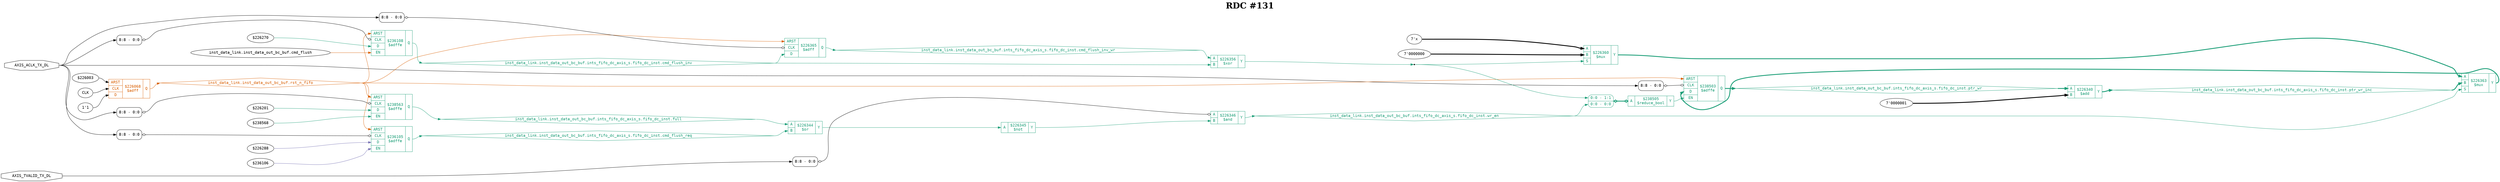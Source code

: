 digraph "spacefibre_light_top" {
label=<<b>RDC #131</b>>;
labelloc="t"
fontsize="30"
node ["fontname"="Courier"]
edge ["fontname"="Courier"]
rankdir="LR";
remincross=true;
n7 [ shape=octagon, label="AXIS_ACLK_TX_DL", color="black", fontcolor="black", href="/src/ip_spacefibre_light_top/spacefibre_light_top.vhd#58" ];
n8 [ shape=octagon, label="AXIS_TVALID_TX_DL", color="black", fontcolor="black", href="/src/ip_spacefibre_light_top/spacefibre_light_top.vhd#63" ];
n9 [ shape=diamond, label="inst_data_link.inst_data_out_bc_buf.ints_fifo_dc_axis_s.fifo_dc_inst.cmd_flush_inv", colorscheme="dark28", color="1", fontcolor="1", href="/src/ip/fifo_dc/fifo_dc.vhd#112" ];
n10 [ shape=diamond, label="inst_data_link.inst_data_out_bc_buf.ints_fifo_dc_axis_s.fifo_dc_inst.cmd_flush_inv_wr", colorscheme="dark28", color="1", fontcolor="1", href="/src/ip/fifo_dc/fifo_dc.vhd#113" ];
n11 [ shape=diamond, label="inst_data_link.inst_data_out_bc_buf.ints_fifo_dc_axis_s.fifo_dc_inst.cmd_flush_req", colorscheme="dark28", color="1", fontcolor="1", href="/src/ip/fifo_dc/fifo_dc.vhd#111" ];
n12 [ shape=diamond, label="inst_data_link.inst_data_out_bc_buf.ints_fifo_dc_axis_s.fifo_dc_inst.full", colorscheme="dark28", color="1", fontcolor="1", href="/src/ip/fifo_dc/fifo_dc.vhd#127" ];
n13 [ shape=diamond, label="inst_data_link.inst_data_out_bc_buf.ints_fifo_dc_axis_s.fifo_dc_inst.ptr_wr", colorscheme="dark28", color="1", fontcolor="1", href="/src/ip/fifo_dc/fifo_dc.vhd#94" ];
n14 [ shape=diamond, label="inst_data_link.inst_data_out_bc_buf.ints_fifo_dc_axis_s.fifo_dc_inst.ptr_wr_inc", colorscheme="dark28", color="1", fontcolor="1", href="/src/ip/fifo_dc/fifo_dc.vhd#95" ];
n15 [ shape=diamond, label="inst_data_link.inst_data_out_bc_buf.ints_fifo_dc_axis_s.fifo_dc_inst.wr_en", colorscheme="dark28", color="1", fontcolor="1", href="/src/ip/fifo_dc/fifo_dc.vhd#123" ];
n16 [ shape=diamond, label="inst_data_link.inst_data_out_bc_buf.rst_n_fifo", colorscheme="dark28", color="2", fontcolor="2", href="/src/module_data_link/data_out_bc_buf.vhd#118" ];
{ rank="source"; n7; n8;}
{ rank="sink";}
v1 [ label="$226288" ];
v2 [ label="$236106" ];
c22 [ shape=record, label="{{<p17> ARST|<p18> CLK|<p19> D|<p20> EN}|$236105\n$adffe|{<p21> Q}}", colorscheme="dark28", color="1", fontcolor="1" , href="/src/ip/fifo_dc/fifo_dc.vhd#440"  ];
x0 [ shape=record, style=rounded, label="<s0> 8:8 - 0:0 ", color="black", fontcolor="black" ];
x0:e -> c22:p18:w [arrowhead=odiamond, arrowtail=odiamond, dir=both, color="black", fontcolor="black", label=""];
v4 [ label="$226270" ];
v5 [ label="inst_data_link.inst_data_out_bc_buf.cmd_flush" ];
c23 [ shape=record, label="{{<p17> ARST|<p18> CLK|<p19> D|<p20> EN}|$236108\n$adffe|{<p21> Q}}", colorscheme="dark28", color="1", fontcolor="1" , href="/src/ip/fifo_dc/fifo_dc.vhd#440"  ];
x3 [ shape=record, style=rounded, label="<s0> 8:8 - 0:0 ", color="black", fontcolor="black" ];
x3:e -> c23:p18:w [arrowhead=odiamond, arrowtail=odiamond, dir=both, color="black", fontcolor="black", label=""];
c24 [ shape=record, label="{{<p17> ARST|<p18> CLK|<p19> D|<p20> EN}|$238503\n$adffe|{<p21> Q}}", colorscheme="dark28", color="1", fontcolor="1" , href="/src/ip/fifo_dc/fifo_dc.vhd#199"  ];
x6 [ shape=record, style=rounded, label="<s0> 8:8 - 0:0 ", color="black", fontcolor="black" ];
x6:e -> c24:p18:w [arrowhead=odiamond, arrowtail=odiamond, dir=both, color="black", fontcolor="black", label=""];
v8 [ label="$226201" ];
v9 [ label="$238568" ];
c25 [ shape=record, label="{{<p17> ARST|<p18> CLK|<p19> D|<p20> EN}|$238563\n$adffe|{<p21> Q}}", colorscheme="dark28", color="1", fontcolor="1" , href="/src/ip/fifo_dc/fifo_dc.vhd#256"  ];
x7 [ shape=record, style=rounded, label="<s0> 8:8 - 0:0 ", color="black", fontcolor="black" ];
x7:e -> c25:p18:w [arrowhead=odiamond, arrowtail=odiamond, dir=both, color="black", fontcolor="black", label=""];
c28 [ shape=record, label="{{<p26> A}|$238505\n$reduce_bool|{<p27> Y}}", colorscheme="dark28", color="1", fontcolor="1" ];
x10 [ shape=record, style=rounded, label="<s1> 0:0 - 1:1 |<s0> 0:0 - 0:0 ", colorscheme="dark28", color="1", fontcolor="1" ];
x10:e -> c28:p26:w [arrowhead=odiamond, arrowtail=odiamond, dir=both, colorscheme="dark28", color="1", fontcolor="1", style="setlinewidth(3)", label=""];
v11 [ label="$226003" ];
v12 [ label="CLK" ];
v13 [ label="1'1" ];
c29 [ shape=record, label="{{<p17> ARST|<p18> CLK|<p19> D}|$226068\n$adff|{<p21> Q}}", colorscheme="dark28", color="2", fontcolor="2" , href="/src/module_data_link/data_out_bc_buf.vhd#172"  ];
v14 [ label="7'0000001" ];
c31 [ shape=record, label="{{<p26> A|<p30> B}|$226340\n$add|{<p27> Y}}", colorscheme="dark28", color="1", fontcolor="1" , href="/src/ip/fifo_dc/fifo_dc.vhd#170"  ];
c32 [ shape=record, label="{{<p17> ARST|<p18> CLK|<p19> D}|$226365\n$adff|{<p21> Q}}", colorscheme="dark28", color="1", fontcolor="1" , href="/src/ip/fifo_dc/fifo_dc.vhd#199"  ];
x15 [ shape=record, style=rounded, label="<s0> 8:8 - 0:0 ", color="black", fontcolor="black" ];
x15:e -> c32:p18:w [arrowhead=odiamond, arrowtail=odiamond, dir=both, color="black", fontcolor="black", label=""];
c33 [ shape=record, label="{{<p26> A|<p30> B}|$226344\n$or|{<p27> Y}}", colorscheme="dark28", color="1", fontcolor="1" , href="/src/ip/fifo_dc/fifo_dc.vhd#173"  ];
c34 [ shape=record, label="{{<p26> A}|$226345\n$not|{<p27> Y}}", colorscheme="dark28", color="1", fontcolor="1" , href="/src/ip/fifo_dc/fifo_dc.vhd#173"  ];
c35 [ shape=record, label="{{<p26> A|<p30> B}|$226346\n$and|{<p27> Y}}", colorscheme="dark28", color="1", fontcolor="1" , href="/src/ip/fifo_dc/fifo_dc.vhd#173"  ];
x16 [ shape=record, style=rounded, label="<s0> 8:8 - 0:0 ", color="black", fontcolor="black" ];
x16:e -> c35:p26:w [arrowhead=odiamond, arrowtail=odiamond, dir=both, color="black", fontcolor="black", label=""];
c36 [ shape=record, label="{{<p26> A|<p30> B}|$226356\n$xor|{<p27> Y}}", colorscheme="dark28", color="1", fontcolor="1" , href="/src/ip/fifo_dc/fifo_dc.vhd#205"  ];
v17 [ label="7'x" ];
v18 [ label="7'0000000" ];
c38 [ shape=record, label="{{<p26> A|<p30> B|<p37> S}|$226360\n$mux|{<p27> Y}}", colorscheme="dark28", color="1", fontcolor="1" , href="/src/ip/fifo_dc/fifo_dc.vhd#205"  ];
c39 [ shape=record, label="{{<p26> A|<p30> B|<p37> S}|$226363\n$mux|{<p27> Y}}", colorscheme="dark28", color="1", fontcolor="1" , href="/src/ip/fifo_dc/fifo_dc.vhd#209"  ];
c28:p27:e -> c24:p20:w [colorscheme="dark28", color="1", fontcolor="1", label=""];
c32:p21:e -> n10:w [colorscheme="dark28", color="1", fontcolor="1", label=""];
n10:e -> c36:p26:w [colorscheme="dark28", color="1", fontcolor="1", label=""];
c22:p21:e -> n11:w [colorscheme="dark28", color="1", fontcolor="1", label=""];
n11:e -> c33:p30:w [colorscheme="dark28", color="1", fontcolor="1", label=""];
c25:p21:e -> n12:w [colorscheme="dark28", color="1", fontcolor="1", label=""];
n12:e -> c33:p26:w [colorscheme="dark28", color="1", fontcolor="1", label=""];
c24:p21:e -> n13:w [colorscheme="dark28", color="1", fontcolor="1", style="setlinewidth(3)", label=""];
n13:e -> c31:p26:w [colorscheme="dark28", color="1", fontcolor="1", style="setlinewidth(3)", label=""];
c31:p27:e -> n14:w [colorscheme="dark28", color="1", fontcolor="1", style="setlinewidth(3)", label=""];
n14:e -> c39:p30:w [colorscheme="dark28", color="1", fontcolor="1", style="setlinewidth(3)", label=""];
c35:p27:e -> n15:w [colorscheme="dark28", color="1", fontcolor="1", label=""];
n15:e -> c39:p37:w [colorscheme="dark28", color="1", fontcolor="1", label=""];
n15:e -> x10:s0:w [colorscheme="dark28", color="1", fontcolor="1", label=""];
c29:p21:e -> n16:w [colorscheme="dark28", color="2", fontcolor="2", label=""];
n16:e -> c22:p17:w [colorscheme="dark28", color="2", fontcolor="2", label=""];
n16:e -> c23:p17:w [colorscheme="dark28", color="2", fontcolor="2", label=""];
n16:e -> c24:p17:w [colorscheme="dark28", color="2", fontcolor="2", label=""];
n16:e -> c25:p17:w [colorscheme="dark28", color="2", fontcolor="2", label=""];
n16:e -> c32:p17:w [colorscheme="dark28", color="2", fontcolor="2", label=""];
n2 [ shape=point ];
c36:p27:e -> n2:w [colorscheme="dark28", color="1", fontcolor="1", label=""];
n2:e -> c38:p37:w [colorscheme="dark28", color="1", fontcolor="1", label=""];
n2:e -> x10:s1:w [colorscheme="dark28", color="1", fontcolor="1", label=""];
c38:p27:e -> c39:p26:w [colorscheme="dark28", color="1", fontcolor="1", style="setlinewidth(3)", label=""];
c39:p27:e -> c24:p19:w [colorscheme="dark28", color="1", fontcolor="1", style="setlinewidth(3)", label=""];
c33:p27:e -> c34:p26:w [colorscheme="dark28", color="1", fontcolor="1", label=""];
c34:p27:e -> c35:p30:w [colorscheme="dark28", color="1", fontcolor="1", label=""];
n7:e -> x0:s0:w [color="black", fontcolor="black", label=""];
n7:e -> x15:s0:w [color="black", fontcolor="black", label=""];
n7:e -> x3:s0:w [color="black", fontcolor="black", label=""];
n7:e -> x6:s0:w [color="black", fontcolor="black", label=""];
n7:e -> x7:s0:w [color="black", fontcolor="black", label=""];
n8:e -> x16:s0:w [color="black", fontcolor="black", label=""];
c23:p21:e -> n9:w [colorscheme="dark28", color="1", fontcolor="1", label=""];
n9:e -> c32:p19:w [colorscheme="dark28", color="1", fontcolor="1", label=""];
n9:e -> c36:p30:w [colorscheme="dark28", color="1", fontcolor="1", label=""];
v1:e -> c22:p19:w [colorscheme="dark28", color="3", fontcolor="3", label=""];
v11:e -> c29:p17:w [color="black", fontcolor="black", label=""];
v12:e -> c29:p18:w [color="black", fontcolor="black", label=""];
v13:e -> c29:p19:w [color="black", fontcolor="black", label=""];
v14:e -> c31:p30:w [color="black", fontcolor="black", style="setlinewidth(3)", label=""];
v17:e -> c38:p26:w [color="black", fontcolor="black", style="setlinewidth(3)", label=""];
v18:e -> c38:p30:w [color="black", fontcolor="black", style="setlinewidth(3)", label=""];
v2:e -> c22:p20:w [colorscheme="dark28", color="3", fontcolor="3", label=""];
v4:e -> c23:p19:w [colorscheme="dark28", color="1", fontcolor="1", label=""];
v5:e -> c23:p20:w [colorscheme="dark28", color="2", fontcolor="2", label=""];
v8:e -> c25:p19:w [colorscheme="dark28", color="1", fontcolor="1", label=""];
v9:e -> c25:p20:w [colorscheme="dark28", color="1", fontcolor="1", label=""];
}
